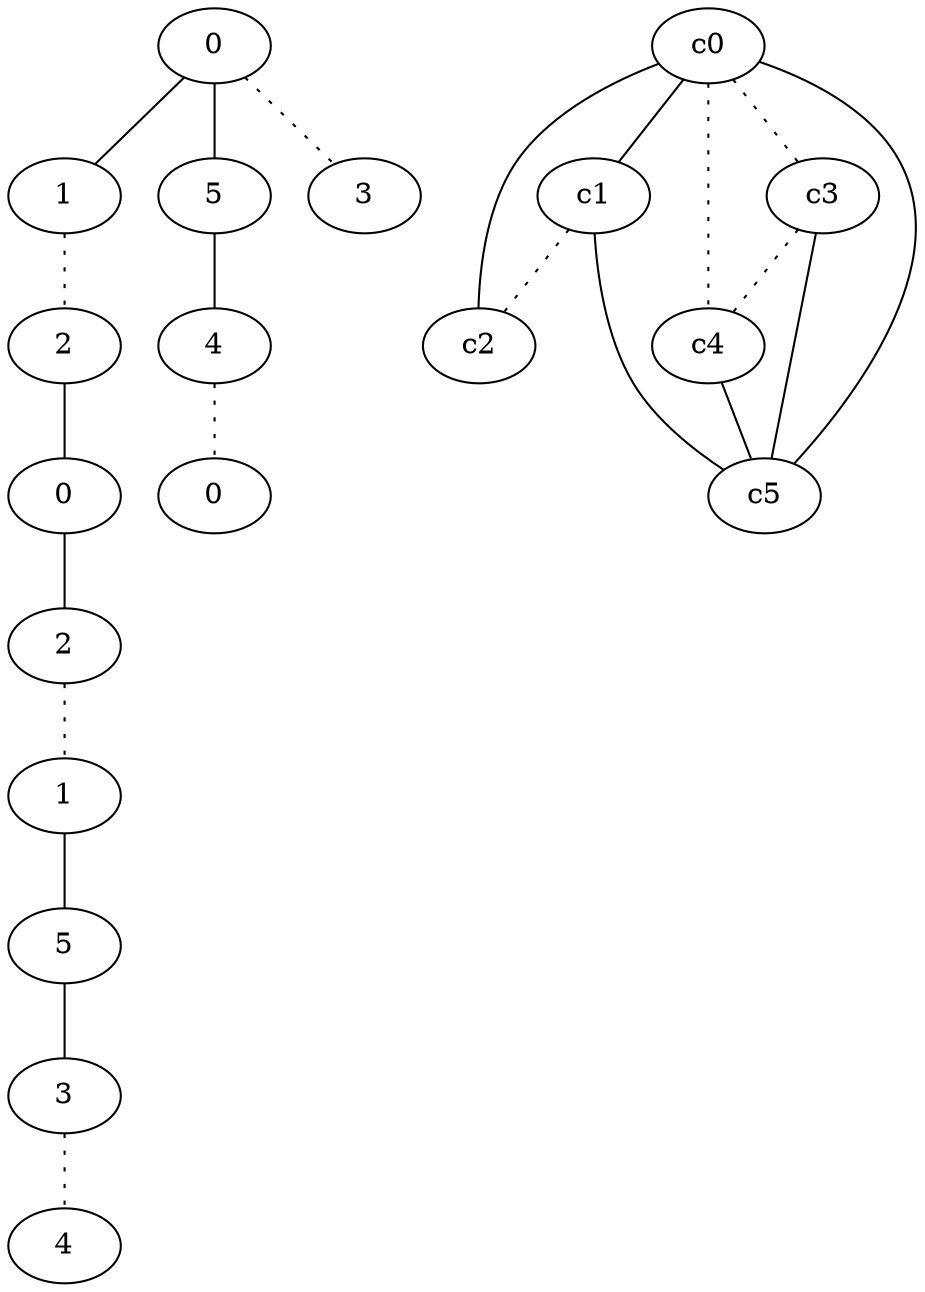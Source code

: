 graph {
a0[label=0];
a1[label=1];
a2[label=2];
a3[label=0];
a4[label=2];
a5[label=1];
a6[label=5];
a7[label=3];
a8[label=4];
a9[label=5];
a10[label=4];
a11[label=0];
a12[label=3];
a0 -- a1;
a0 -- a9;
a0 -- a12 [style=dotted];
a1 -- a2 [style=dotted];
a2 -- a3;
a3 -- a4;
a4 -- a5 [style=dotted];
a5 -- a6;
a6 -- a7;
a7 -- a8 [style=dotted];
a9 -- a10;
a10 -- a11 [style=dotted];
c0 -- c1;
c0 -- c2;
c0 -- c3 [style=dotted];
c0 -- c4 [style=dotted];
c0 -- c5;
c1 -- c2 [style=dotted];
c1 -- c5;
c3 -- c4 [style=dotted];
c3 -- c5;
c4 -- c5;
}
